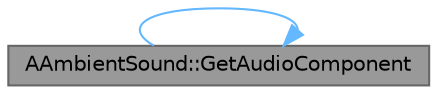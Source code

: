 digraph "AAmbientSound::GetAudioComponent"
{
 // INTERACTIVE_SVG=YES
 // LATEX_PDF_SIZE
  bgcolor="transparent";
  edge [fontname=Helvetica,fontsize=10,labelfontname=Helvetica,labelfontsize=10];
  node [fontname=Helvetica,fontsize=10,shape=box,height=0.2,width=0.4];
  rankdir="LR";
  Node1 [id="Node000001",label="AAmbientSound::GetAudioComponent",height=0.2,width=0.4,color="gray40", fillcolor="grey60", style="filled", fontcolor="black",tooltip="Returns AudioComponent subobject."];
  Node1 -> Node1 [id="edge1_Node000001_Node000001",color="steelblue1",style="solid",tooltip=" "];
}
